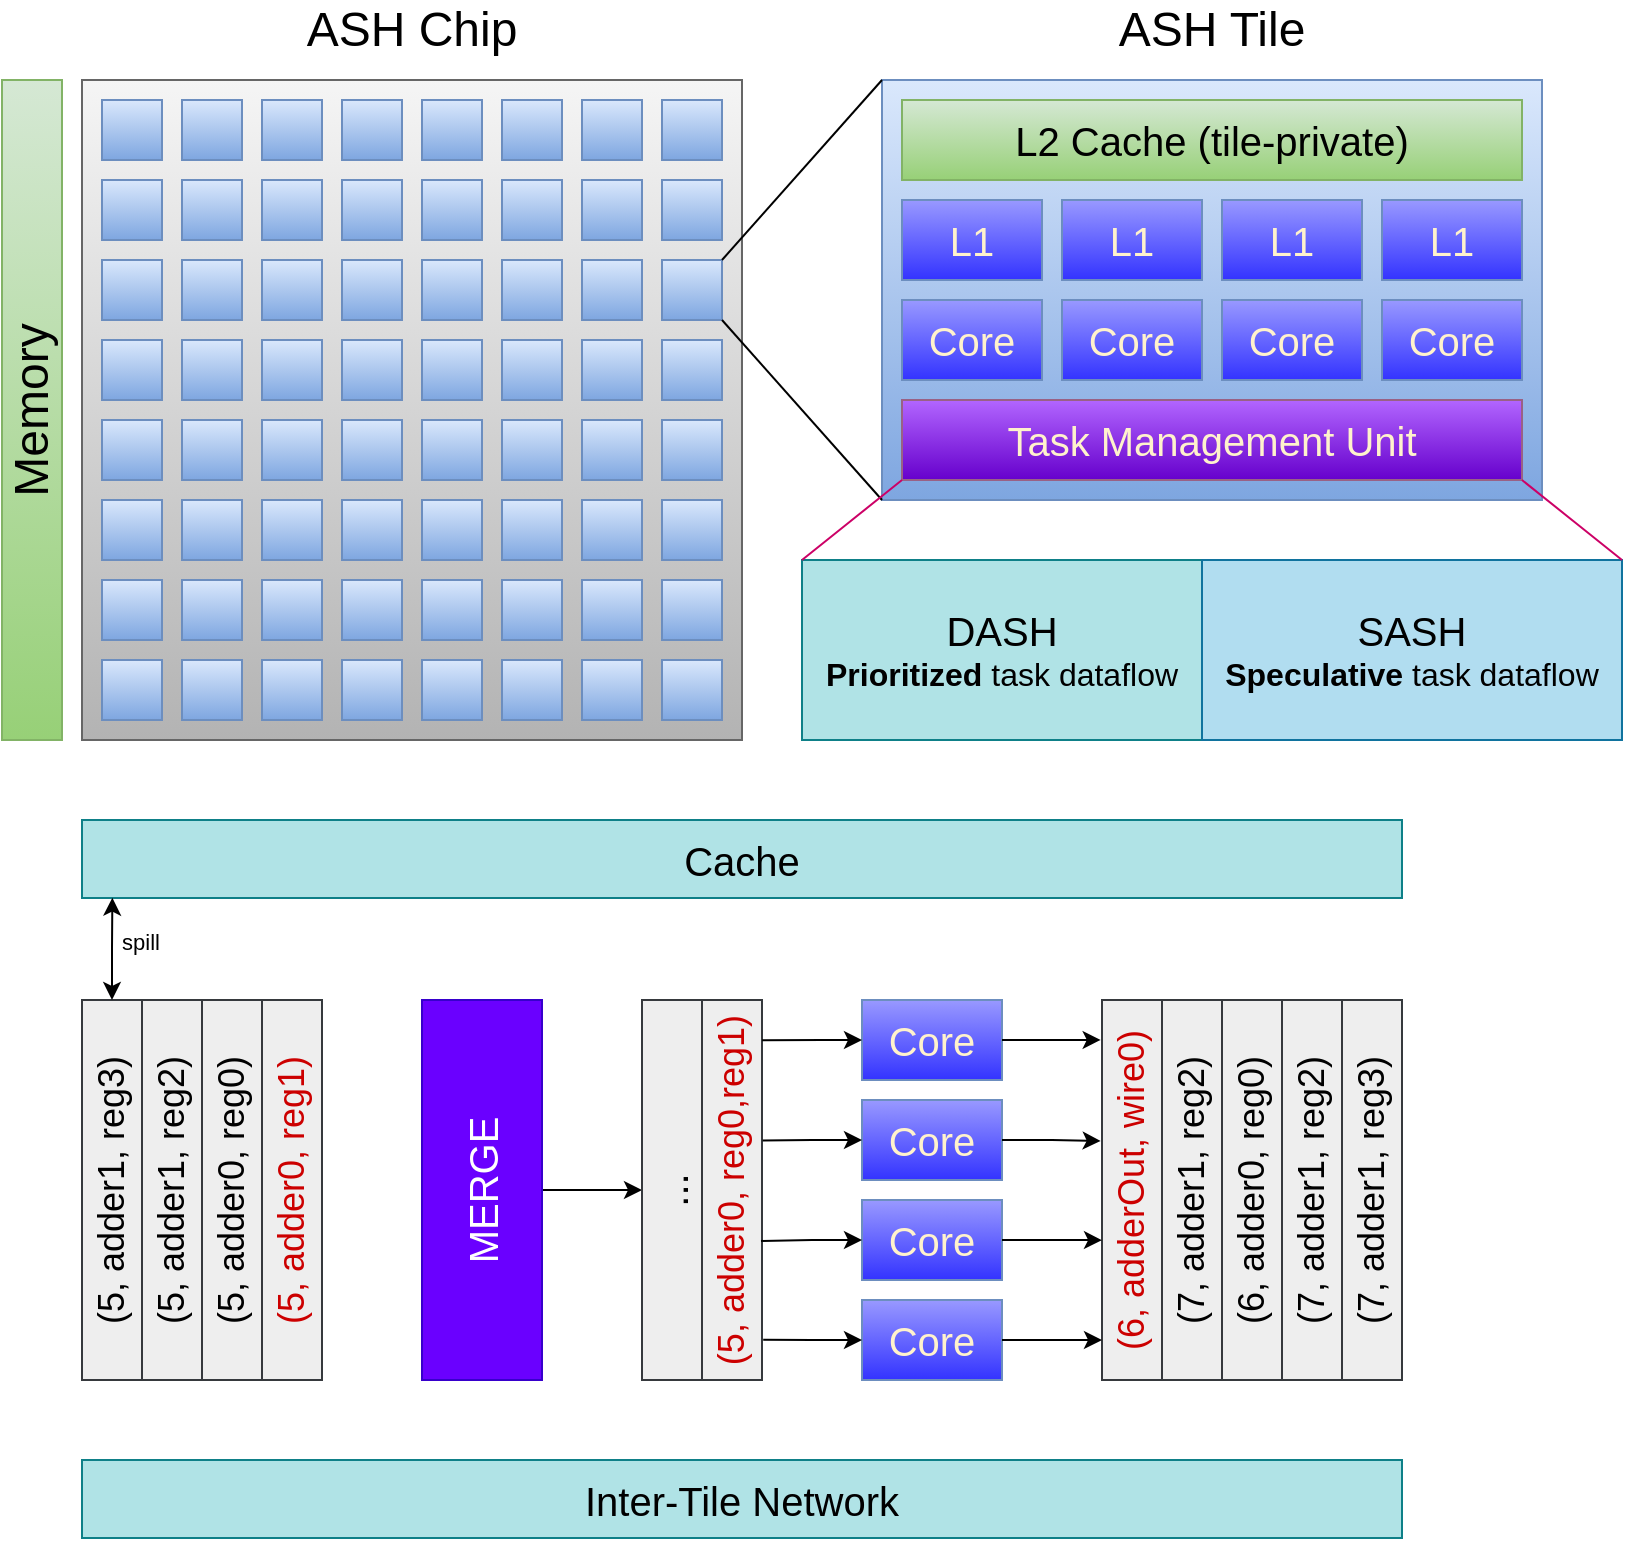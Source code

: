<mxfile version="24.2.7" type="github">
  <diagram name="第 1 页" id="8St_zcBFbdRRsb5abixS">
    <mxGraphModel dx="989" dy="514" grid="1" gridSize="10" guides="1" tooltips="1" connect="1" arrows="1" fold="1" page="1" pageScale="1" pageWidth="1169" pageHeight="827" math="0" shadow="0">
      <root>
        <mxCell id="0" />
        <mxCell id="1" parent="0" />
        <mxCell id="dPWEsZvaNXeAhvwBhNYO-1" value="" style="rounded=0;whiteSpace=wrap;html=1;fillColor=#f5f5f5;strokeColor=#666666;gradientColor=#b3b3b3;" vertex="1" parent="1">
          <mxGeometry x="80" y="60" width="330" height="330" as="geometry" />
        </mxCell>
        <mxCell id="dPWEsZvaNXeAhvwBhNYO-2" value="" style="rounded=0;whiteSpace=wrap;html=1;fillColor=#dae8fc;gradientColor=#7ea6e0;strokeColor=#6c8ebf;" vertex="1" parent="1">
          <mxGeometry x="90" y="70" width="30" height="30" as="geometry" />
        </mxCell>
        <mxCell id="dPWEsZvaNXeAhvwBhNYO-3" value="" style="rounded=0;whiteSpace=wrap;html=1;fillColor=#dae8fc;gradientColor=#7ea6e0;strokeColor=#6c8ebf;" vertex="1" parent="1">
          <mxGeometry x="130" y="70" width="30" height="30" as="geometry" />
        </mxCell>
        <mxCell id="dPWEsZvaNXeAhvwBhNYO-4" value="" style="rounded=0;whiteSpace=wrap;html=1;fillColor=#dae8fc;gradientColor=#7ea6e0;strokeColor=#6c8ebf;" vertex="1" parent="1">
          <mxGeometry x="170" y="70" width="30" height="30" as="geometry" />
        </mxCell>
        <mxCell id="dPWEsZvaNXeAhvwBhNYO-5" value="" style="rounded=0;whiteSpace=wrap;html=1;fillColor=#dae8fc;gradientColor=#7ea6e0;strokeColor=#6c8ebf;" vertex="1" parent="1">
          <mxGeometry x="210" y="70" width="30" height="30" as="geometry" />
        </mxCell>
        <mxCell id="dPWEsZvaNXeAhvwBhNYO-6" value="" style="rounded=0;whiteSpace=wrap;html=1;fillColor=#dae8fc;gradientColor=#7ea6e0;strokeColor=#6c8ebf;" vertex="1" parent="1">
          <mxGeometry x="250" y="70" width="30" height="30" as="geometry" />
        </mxCell>
        <mxCell id="dPWEsZvaNXeAhvwBhNYO-7" value="" style="rounded=0;whiteSpace=wrap;html=1;fillColor=#dae8fc;gradientColor=#7ea6e0;strokeColor=#6c8ebf;" vertex="1" parent="1">
          <mxGeometry x="290" y="70" width="30" height="30" as="geometry" />
        </mxCell>
        <mxCell id="dPWEsZvaNXeAhvwBhNYO-8" value="" style="rounded=0;whiteSpace=wrap;html=1;fillColor=#dae8fc;gradientColor=#7ea6e0;strokeColor=#6c8ebf;" vertex="1" parent="1">
          <mxGeometry x="330" y="70" width="30" height="30" as="geometry" />
        </mxCell>
        <mxCell id="dPWEsZvaNXeAhvwBhNYO-9" value="" style="rounded=0;whiteSpace=wrap;html=1;fillColor=#dae8fc;gradientColor=#7ea6e0;strokeColor=#6c8ebf;" vertex="1" parent="1">
          <mxGeometry x="370" y="70" width="30" height="30" as="geometry" />
        </mxCell>
        <mxCell id="dPWEsZvaNXeAhvwBhNYO-10" value="" style="rounded=0;whiteSpace=wrap;html=1;fillColor=#dae8fc;gradientColor=#7ea6e0;strokeColor=#6c8ebf;" vertex="1" parent="1">
          <mxGeometry x="90" y="110" width="30" height="30" as="geometry" />
        </mxCell>
        <mxCell id="dPWEsZvaNXeAhvwBhNYO-11" value="" style="rounded=0;whiteSpace=wrap;html=1;fillColor=#dae8fc;gradientColor=#7ea6e0;strokeColor=#6c8ebf;" vertex="1" parent="1">
          <mxGeometry x="130" y="110" width="30" height="30" as="geometry" />
        </mxCell>
        <mxCell id="dPWEsZvaNXeAhvwBhNYO-12" value="" style="rounded=0;whiteSpace=wrap;html=1;fillColor=#dae8fc;gradientColor=#7ea6e0;strokeColor=#6c8ebf;" vertex="1" parent="1">
          <mxGeometry x="170" y="110" width="30" height="30" as="geometry" />
        </mxCell>
        <mxCell id="dPWEsZvaNXeAhvwBhNYO-13" value="" style="rounded=0;whiteSpace=wrap;html=1;fillColor=#dae8fc;gradientColor=#7ea6e0;strokeColor=#6c8ebf;" vertex="1" parent="1">
          <mxGeometry x="210" y="110" width="30" height="30" as="geometry" />
        </mxCell>
        <mxCell id="dPWEsZvaNXeAhvwBhNYO-14" value="" style="rounded=0;whiteSpace=wrap;html=1;fillColor=#dae8fc;gradientColor=#7ea6e0;strokeColor=#6c8ebf;" vertex="1" parent="1">
          <mxGeometry x="250" y="110" width="30" height="30" as="geometry" />
        </mxCell>
        <mxCell id="dPWEsZvaNXeAhvwBhNYO-15" value="" style="rounded=0;whiteSpace=wrap;html=1;fillColor=#dae8fc;gradientColor=#7ea6e0;strokeColor=#6c8ebf;" vertex="1" parent="1">
          <mxGeometry x="290" y="110" width="30" height="30" as="geometry" />
        </mxCell>
        <mxCell id="dPWEsZvaNXeAhvwBhNYO-16" value="" style="rounded=0;whiteSpace=wrap;html=1;fillColor=#dae8fc;gradientColor=#7ea6e0;strokeColor=#6c8ebf;" vertex="1" parent="1">
          <mxGeometry x="330" y="110" width="30" height="30" as="geometry" />
        </mxCell>
        <mxCell id="dPWEsZvaNXeAhvwBhNYO-17" value="" style="rounded=0;whiteSpace=wrap;html=1;fillColor=#dae8fc;gradientColor=#7ea6e0;strokeColor=#6c8ebf;" vertex="1" parent="1">
          <mxGeometry x="370" y="110" width="30" height="30" as="geometry" />
        </mxCell>
        <mxCell id="dPWEsZvaNXeAhvwBhNYO-18" value="" style="rounded=0;whiteSpace=wrap;html=1;fillColor=#dae8fc;gradientColor=#7ea6e0;strokeColor=#6c8ebf;" vertex="1" parent="1">
          <mxGeometry x="90" y="150" width="30" height="30" as="geometry" />
        </mxCell>
        <mxCell id="dPWEsZvaNXeAhvwBhNYO-19" value="" style="rounded=0;whiteSpace=wrap;html=1;fillColor=#dae8fc;gradientColor=#7ea6e0;strokeColor=#6c8ebf;" vertex="1" parent="1">
          <mxGeometry x="130" y="150" width="30" height="30" as="geometry" />
        </mxCell>
        <mxCell id="dPWEsZvaNXeAhvwBhNYO-20" value="" style="rounded=0;whiteSpace=wrap;html=1;fillColor=#dae8fc;gradientColor=#7ea6e0;strokeColor=#6c8ebf;" vertex="1" parent="1">
          <mxGeometry x="170" y="150" width="30" height="30" as="geometry" />
        </mxCell>
        <mxCell id="dPWEsZvaNXeAhvwBhNYO-21" value="" style="rounded=0;whiteSpace=wrap;html=1;fillColor=#dae8fc;gradientColor=#7ea6e0;strokeColor=#6c8ebf;" vertex="1" parent="1">
          <mxGeometry x="210" y="150" width="30" height="30" as="geometry" />
        </mxCell>
        <mxCell id="dPWEsZvaNXeAhvwBhNYO-22" value="" style="rounded=0;whiteSpace=wrap;html=1;fillColor=#dae8fc;gradientColor=#7ea6e0;strokeColor=#6c8ebf;" vertex="1" parent="1">
          <mxGeometry x="250" y="150" width="30" height="30" as="geometry" />
        </mxCell>
        <mxCell id="dPWEsZvaNXeAhvwBhNYO-23" value="" style="rounded=0;whiteSpace=wrap;html=1;fillColor=#dae8fc;gradientColor=#7ea6e0;strokeColor=#6c8ebf;" vertex="1" parent="1">
          <mxGeometry x="290" y="150" width="30" height="30" as="geometry" />
        </mxCell>
        <mxCell id="dPWEsZvaNXeAhvwBhNYO-24" value="" style="rounded=0;whiteSpace=wrap;html=1;fillColor=#dae8fc;gradientColor=#7ea6e0;strokeColor=#6c8ebf;" vertex="1" parent="1">
          <mxGeometry x="330" y="150" width="30" height="30" as="geometry" />
        </mxCell>
        <mxCell id="dPWEsZvaNXeAhvwBhNYO-25" value="" style="rounded=0;whiteSpace=wrap;html=1;fillColor=#dae8fc;gradientColor=#7ea6e0;strokeColor=#6c8ebf;" vertex="1" parent="1">
          <mxGeometry x="370" y="150" width="30" height="30" as="geometry" />
        </mxCell>
        <mxCell id="dPWEsZvaNXeAhvwBhNYO-26" value="" style="rounded=0;whiteSpace=wrap;html=1;fillColor=#dae8fc;gradientColor=#7ea6e0;strokeColor=#6c8ebf;" vertex="1" parent="1">
          <mxGeometry x="90" y="190" width="30" height="30" as="geometry" />
        </mxCell>
        <mxCell id="dPWEsZvaNXeAhvwBhNYO-27" value="" style="rounded=0;whiteSpace=wrap;html=1;fillColor=#dae8fc;gradientColor=#7ea6e0;strokeColor=#6c8ebf;" vertex="1" parent="1">
          <mxGeometry x="130" y="190" width="30" height="30" as="geometry" />
        </mxCell>
        <mxCell id="dPWEsZvaNXeAhvwBhNYO-28" value="" style="rounded=0;whiteSpace=wrap;html=1;fillColor=#dae8fc;gradientColor=#7ea6e0;strokeColor=#6c8ebf;" vertex="1" parent="1">
          <mxGeometry x="170" y="190" width="30" height="30" as="geometry" />
        </mxCell>
        <mxCell id="dPWEsZvaNXeAhvwBhNYO-29" value="" style="rounded=0;whiteSpace=wrap;html=1;fillColor=#dae8fc;gradientColor=#7ea6e0;strokeColor=#6c8ebf;" vertex="1" parent="1">
          <mxGeometry x="210" y="190" width="30" height="30" as="geometry" />
        </mxCell>
        <mxCell id="dPWEsZvaNXeAhvwBhNYO-30" value="" style="rounded=0;whiteSpace=wrap;html=1;fillColor=#dae8fc;gradientColor=#7ea6e0;strokeColor=#6c8ebf;" vertex="1" parent="1">
          <mxGeometry x="250" y="190" width="30" height="30" as="geometry" />
        </mxCell>
        <mxCell id="dPWEsZvaNXeAhvwBhNYO-31" value="" style="rounded=0;whiteSpace=wrap;html=1;fillColor=#dae8fc;gradientColor=#7ea6e0;strokeColor=#6c8ebf;" vertex="1" parent="1">
          <mxGeometry x="290" y="190" width="30" height="30" as="geometry" />
        </mxCell>
        <mxCell id="dPWEsZvaNXeAhvwBhNYO-32" value="" style="rounded=0;whiteSpace=wrap;html=1;fillColor=#dae8fc;gradientColor=#7ea6e0;strokeColor=#6c8ebf;" vertex="1" parent="1">
          <mxGeometry x="330" y="190" width="30" height="30" as="geometry" />
        </mxCell>
        <mxCell id="dPWEsZvaNXeAhvwBhNYO-33" value="" style="rounded=0;whiteSpace=wrap;html=1;fillColor=#dae8fc;gradientColor=#7ea6e0;strokeColor=#6c8ebf;" vertex="1" parent="1">
          <mxGeometry x="370" y="190" width="30" height="30" as="geometry" />
        </mxCell>
        <mxCell id="dPWEsZvaNXeAhvwBhNYO-34" value="" style="rounded=0;whiteSpace=wrap;html=1;fillColor=#dae8fc;gradientColor=#7ea6e0;strokeColor=#6c8ebf;" vertex="1" parent="1">
          <mxGeometry x="90" y="230" width="30" height="30" as="geometry" />
        </mxCell>
        <mxCell id="dPWEsZvaNXeAhvwBhNYO-35" value="" style="rounded=0;whiteSpace=wrap;html=1;fillColor=#dae8fc;gradientColor=#7ea6e0;strokeColor=#6c8ebf;" vertex="1" parent="1">
          <mxGeometry x="130" y="230" width="30" height="30" as="geometry" />
        </mxCell>
        <mxCell id="dPWEsZvaNXeAhvwBhNYO-36" value="" style="rounded=0;whiteSpace=wrap;html=1;fillColor=#dae8fc;gradientColor=#7ea6e0;strokeColor=#6c8ebf;" vertex="1" parent="1">
          <mxGeometry x="170" y="230" width="30" height="30" as="geometry" />
        </mxCell>
        <mxCell id="dPWEsZvaNXeAhvwBhNYO-37" value="" style="rounded=0;whiteSpace=wrap;html=1;fillColor=#dae8fc;gradientColor=#7ea6e0;strokeColor=#6c8ebf;" vertex="1" parent="1">
          <mxGeometry x="210" y="230" width="30" height="30" as="geometry" />
        </mxCell>
        <mxCell id="dPWEsZvaNXeAhvwBhNYO-38" value="" style="rounded=0;whiteSpace=wrap;html=1;fillColor=#dae8fc;gradientColor=#7ea6e0;strokeColor=#6c8ebf;" vertex="1" parent="1">
          <mxGeometry x="250" y="230" width="30" height="30" as="geometry" />
        </mxCell>
        <mxCell id="dPWEsZvaNXeAhvwBhNYO-39" value="" style="rounded=0;whiteSpace=wrap;html=1;fillColor=#dae8fc;gradientColor=#7ea6e0;strokeColor=#6c8ebf;" vertex="1" parent="1">
          <mxGeometry x="290" y="230" width="30" height="30" as="geometry" />
        </mxCell>
        <mxCell id="dPWEsZvaNXeAhvwBhNYO-40" value="" style="rounded=0;whiteSpace=wrap;html=1;fillColor=#dae8fc;gradientColor=#7ea6e0;strokeColor=#6c8ebf;" vertex="1" parent="1">
          <mxGeometry x="330" y="230" width="30" height="30" as="geometry" />
        </mxCell>
        <mxCell id="dPWEsZvaNXeAhvwBhNYO-41" value="" style="rounded=0;whiteSpace=wrap;html=1;fillColor=#dae8fc;gradientColor=#7ea6e0;strokeColor=#6c8ebf;" vertex="1" parent="1">
          <mxGeometry x="370" y="230" width="30" height="30" as="geometry" />
        </mxCell>
        <mxCell id="dPWEsZvaNXeAhvwBhNYO-42" value="" style="rounded=0;whiteSpace=wrap;html=1;fillColor=#dae8fc;gradientColor=#7ea6e0;strokeColor=#6c8ebf;" vertex="1" parent="1">
          <mxGeometry x="90" y="270" width="30" height="30" as="geometry" />
        </mxCell>
        <mxCell id="dPWEsZvaNXeAhvwBhNYO-43" value="" style="rounded=0;whiteSpace=wrap;html=1;fillColor=#dae8fc;gradientColor=#7ea6e0;strokeColor=#6c8ebf;" vertex="1" parent="1">
          <mxGeometry x="130" y="270" width="30" height="30" as="geometry" />
        </mxCell>
        <mxCell id="dPWEsZvaNXeAhvwBhNYO-44" value="" style="rounded=0;whiteSpace=wrap;html=1;fillColor=#dae8fc;gradientColor=#7ea6e0;strokeColor=#6c8ebf;" vertex="1" parent="1">
          <mxGeometry x="170" y="270" width="30" height="30" as="geometry" />
        </mxCell>
        <mxCell id="dPWEsZvaNXeAhvwBhNYO-45" value="" style="rounded=0;whiteSpace=wrap;html=1;fillColor=#dae8fc;gradientColor=#7ea6e0;strokeColor=#6c8ebf;" vertex="1" parent="1">
          <mxGeometry x="210" y="270" width="30" height="30" as="geometry" />
        </mxCell>
        <mxCell id="dPWEsZvaNXeAhvwBhNYO-46" value="" style="rounded=0;whiteSpace=wrap;html=1;fillColor=#dae8fc;gradientColor=#7ea6e0;strokeColor=#6c8ebf;" vertex="1" parent="1">
          <mxGeometry x="250" y="270" width="30" height="30" as="geometry" />
        </mxCell>
        <mxCell id="dPWEsZvaNXeAhvwBhNYO-47" value="" style="rounded=0;whiteSpace=wrap;html=1;fillColor=#dae8fc;gradientColor=#7ea6e0;strokeColor=#6c8ebf;" vertex="1" parent="1">
          <mxGeometry x="290" y="270" width="30" height="30" as="geometry" />
        </mxCell>
        <mxCell id="dPWEsZvaNXeAhvwBhNYO-48" value="" style="rounded=0;whiteSpace=wrap;html=1;fillColor=#dae8fc;gradientColor=#7ea6e0;strokeColor=#6c8ebf;" vertex="1" parent="1">
          <mxGeometry x="330" y="270" width="30" height="30" as="geometry" />
        </mxCell>
        <mxCell id="dPWEsZvaNXeAhvwBhNYO-49" value="" style="rounded=0;whiteSpace=wrap;html=1;fillColor=#dae8fc;gradientColor=#7ea6e0;strokeColor=#6c8ebf;" vertex="1" parent="1">
          <mxGeometry x="370" y="270" width="30" height="30" as="geometry" />
        </mxCell>
        <mxCell id="dPWEsZvaNXeAhvwBhNYO-50" value="" style="rounded=0;whiteSpace=wrap;html=1;fillColor=#dae8fc;gradientColor=#7ea6e0;strokeColor=#6c8ebf;" vertex="1" parent="1">
          <mxGeometry x="90" y="310" width="30" height="30" as="geometry" />
        </mxCell>
        <mxCell id="dPWEsZvaNXeAhvwBhNYO-51" value="" style="rounded=0;whiteSpace=wrap;html=1;fillColor=#dae8fc;gradientColor=#7ea6e0;strokeColor=#6c8ebf;" vertex="1" parent="1">
          <mxGeometry x="130" y="310" width="30" height="30" as="geometry" />
        </mxCell>
        <mxCell id="dPWEsZvaNXeAhvwBhNYO-52" value="" style="rounded=0;whiteSpace=wrap;html=1;fillColor=#dae8fc;gradientColor=#7ea6e0;strokeColor=#6c8ebf;" vertex="1" parent="1">
          <mxGeometry x="170" y="310" width="30" height="30" as="geometry" />
        </mxCell>
        <mxCell id="dPWEsZvaNXeAhvwBhNYO-53" value="" style="rounded=0;whiteSpace=wrap;html=1;fillColor=#dae8fc;gradientColor=#7ea6e0;strokeColor=#6c8ebf;" vertex="1" parent="1">
          <mxGeometry x="210" y="310" width="30" height="30" as="geometry" />
        </mxCell>
        <mxCell id="dPWEsZvaNXeAhvwBhNYO-54" value="" style="rounded=0;whiteSpace=wrap;html=1;fillColor=#dae8fc;gradientColor=#7ea6e0;strokeColor=#6c8ebf;" vertex="1" parent="1">
          <mxGeometry x="250" y="310" width="30" height="30" as="geometry" />
        </mxCell>
        <mxCell id="dPWEsZvaNXeAhvwBhNYO-55" value="" style="rounded=0;whiteSpace=wrap;html=1;fillColor=#dae8fc;gradientColor=#7ea6e0;strokeColor=#6c8ebf;" vertex="1" parent="1">
          <mxGeometry x="290" y="310" width="30" height="30" as="geometry" />
        </mxCell>
        <mxCell id="dPWEsZvaNXeAhvwBhNYO-56" value="" style="rounded=0;whiteSpace=wrap;html=1;fillColor=#dae8fc;gradientColor=#7ea6e0;strokeColor=#6c8ebf;" vertex="1" parent="1">
          <mxGeometry x="330" y="310" width="30" height="30" as="geometry" />
        </mxCell>
        <mxCell id="dPWEsZvaNXeAhvwBhNYO-57" value="" style="rounded=0;whiteSpace=wrap;html=1;fillColor=#dae8fc;gradientColor=#7ea6e0;strokeColor=#6c8ebf;" vertex="1" parent="1">
          <mxGeometry x="370" y="310" width="30" height="30" as="geometry" />
        </mxCell>
        <mxCell id="dPWEsZvaNXeAhvwBhNYO-58" value="" style="rounded=0;whiteSpace=wrap;html=1;fillColor=#dae8fc;gradientColor=#7ea6e0;strokeColor=#6c8ebf;" vertex="1" parent="1">
          <mxGeometry x="90" y="350" width="30" height="30" as="geometry" />
        </mxCell>
        <mxCell id="dPWEsZvaNXeAhvwBhNYO-59" value="" style="rounded=0;whiteSpace=wrap;html=1;fillColor=#dae8fc;gradientColor=#7ea6e0;strokeColor=#6c8ebf;" vertex="1" parent="1">
          <mxGeometry x="130" y="350" width="30" height="30" as="geometry" />
        </mxCell>
        <mxCell id="dPWEsZvaNXeAhvwBhNYO-60" value="" style="rounded=0;whiteSpace=wrap;html=1;fillColor=#dae8fc;gradientColor=#7ea6e0;strokeColor=#6c8ebf;" vertex="1" parent="1">
          <mxGeometry x="170" y="350" width="30" height="30" as="geometry" />
        </mxCell>
        <mxCell id="dPWEsZvaNXeAhvwBhNYO-61" value="" style="rounded=0;whiteSpace=wrap;html=1;fillColor=#dae8fc;gradientColor=#7ea6e0;strokeColor=#6c8ebf;" vertex="1" parent="1">
          <mxGeometry x="210" y="350" width="30" height="30" as="geometry" />
        </mxCell>
        <mxCell id="dPWEsZvaNXeAhvwBhNYO-62" value="" style="rounded=0;whiteSpace=wrap;html=1;fillColor=#dae8fc;gradientColor=#7ea6e0;strokeColor=#6c8ebf;" vertex="1" parent="1">
          <mxGeometry x="250" y="350" width="30" height="30" as="geometry" />
        </mxCell>
        <mxCell id="dPWEsZvaNXeAhvwBhNYO-63" value="" style="rounded=0;whiteSpace=wrap;html=1;fillColor=#dae8fc;gradientColor=#7ea6e0;strokeColor=#6c8ebf;" vertex="1" parent="1">
          <mxGeometry x="290" y="350" width="30" height="30" as="geometry" />
        </mxCell>
        <mxCell id="dPWEsZvaNXeAhvwBhNYO-64" value="" style="rounded=0;whiteSpace=wrap;html=1;fillColor=#dae8fc;gradientColor=#7ea6e0;strokeColor=#6c8ebf;" vertex="1" parent="1">
          <mxGeometry x="330" y="350" width="30" height="30" as="geometry" />
        </mxCell>
        <mxCell id="dPWEsZvaNXeAhvwBhNYO-65" value="" style="rounded=0;whiteSpace=wrap;html=1;fillColor=#dae8fc;gradientColor=#7ea6e0;strokeColor=#6c8ebf;" vertex="1" parent="1">
          <mxGeometry x="370" y="350" width="30" height="30" as="geometry" />
        </mxCell>
        <mxCell id="dPWEsZvaNXeAhvwBhNYO-66" value="Memory" style="rounded=0;whiteSpace=wrap;html=1;horizontal=0;fontSize=24;fillColor=#d5e8d4;gradientColor=#97d077;strokeColor=#82b366;" vertex="1" parent="1">
          <mxGeometry x="40" y="60" width="30" height="330" as="geometry" />
        </mxCell>
        <mxCell id="dPWEsZvaNXeAhvwBhNYO-67" value="ASH Chip" style="text;html=1;align=center;verticalAlign=middle;whiteSpace=wrap;rounded=0;fontSize=24;fontStyle=0" vertex="1" parent="1">
          <mxGeometry x="170" y="20" width="150" height="30" as="geometry" />
        </mxCell>
        <mxCell id="dPWEsZvaNXeAhvwBhNYO-68" value="" style="rounded=0;whiteSpace=wrap;html=1;fillColor=#dae8fc;strokeColor=#6c8ebf;gradientColor=#7ea6e0;" vertex="1" parent="1">
          <mxGeometry x="480" y="60" width="330" height="210" as="geometry" />
        </mxCell>
        <mxCell id="dPWEsZvaNXeAhvwBhNYO-69" value="" style="endArrow=none;html=1;rounded=0;entryX=0;entryY=0;entryDx=0;entryDy=0;exitX=1;exitY=0;exitDx=0;exitDy=0;" edge="1" parent="1" source="dPWEsZvaNXeAhvwBhNYO-25" target="dPWEsZvaNXeAhvwBhNYO-68">
          <mxGeometry width="50" height="50" relative="1" as="geometry">
            <mxPoint x="400" y="150" as="sourcePoint" />
            <mxPoint x="450" y="100" as="targetPoint" />
          </mxGeometry>
        </mxCell>
        <mxCell id="dPWEsZvaNXeAhvwBhNYO-70" value="" style="endArrow=none;html=1;rounded=0;entryX=0;entryY=1;entryDx=0;entryDy=0;exitX=1;exitY=1;exitDx=0;exitDy=0;" edge="1" parent="1" source="dPWEsZvaNXeAhvwBhNYO-25" target="dPWEsZvaNXeAhvwBhNYO-68">
          <mxGeometry width="50" height="50" relative="1" as="geometry">
            <mxPoint x="410" y="160" as="sourcePoint" />
            <mxPoint x="490" y="70" as="targetPoint" />
          </mxGeometry>
        </mxCell>
        <mxCell id="dPWEsZvaNXeAhvwBhNYO-71" value="L2 Cache (tile-private)" style="rounded=0;whiteSpace=wrap;html=1;fillColor=#d5e8d4;gradientColor=#97d077;strokeColor=#82b366;fontSize=20;" vertex="1" parent="1">
          <mxGeometry x="490" y="70" width="310" height="40" as="geometry" />
        </mxCell>
        <mxCell id="dPWEsZvaNXeAhvwBhNYO-72" value="ASH Tile" style="text;html=1;align=center;verticalAlign=middle;whiteSpace=wrap;rounded=0;fontSize=24;fontStyle=0" vertex="1" parent="1">
          <mxGeometry x="570" y="20" width="150" height="30" as="geometry" />
        </mxCell>
        <mxCell id="dPWEsZvaNXeAhvwBhNYO-73" value="L1" style="rounded=0;whiteSpace=wrap;html=1;fillColor=#9999FF;gradientColor=#3333FF;strokeColor=#6c8ebf;fontSize=20;fontColor=#FFF2CC;" vertex="1" parent="1">
          <mxGeometry x="490" y="120" width="70" height="40" as="geometry" />
        </mxCell>
        <mxCell id="dPWEsZvaNXeAhvwBhNYO-74" value="L1" style="rounded=0;whiteSpace=wrap;html=1;fillColor=#9999FF;gradientColor=#3333FF;strokeColor=#6c8ebf;fontSize=20;fontColor=#FFF2CC;" vertex="1" parent="1">
          <mxGeometry x="570" y="120" width="70" height="40" as="geometry" />
        </mxCell>
        <mxCell id="dPWEsZvaNXeAhvwBhNYO-75" value="L1" style="rounded=0;whiteSpace=wrap;html=1;fillColor=#9999FF;gradientColor=#3333FF;strokeColor=#6c8ebf;fontSize=20;fontColor=#FFF2CC;" vertex="1" parent="1">
          <mxGeometry x="650" y="120" width="70" height="40" as="geometry" />
        </mxCell>
        <mxCell id="dPWEsZvaNXeAhvwBhNYO-76" value="L1" style="rounded=0;whiteSpace=wrap;html=1;fillColor=#9999FF;gradientColor=#3333FF;strokeColor=#6c8ebf;fontSize=20;fontColor=#FFF2CC;" vertex="1" parent="1">
          <mxGeometry x="730" y="120" width="70" height="40" as="geometry" />
        </mxCell>
        <mxCell id="dPWEsZvaNXeAhvwBhNYO-77" value="Core" style="rounded=0;whiteSpace=wrap;html=1;fillColor=#9999FF;gradientColor=#3333FF;strokeColor=#6c8ebf;fontSize=20;fontColor=#FFF2CC;" vertex="1" parent="1">
          <mxGeometry x="490" y="170" width="70" height="40" as="geometry" />
        </mxCell>
        <mxCell id="dPWEsZvaNXeAhvwBhNYO-78" value="Core" style="rounded=0;whiteSpace=wrap;html=1;fillColor=#9999FF;gradientColor=#3333FF;strokeColor=#6c8ebf;fontSize=20;fontColor=#FFF2CC;" vertex="1" parent="1">
          <mxGeometry x="570" y="170" width="70" height="40" as="geometry" />
        </mxCell>
        <mxCell id="dPWEsZvaNXeAhvwBhNYO-79" value="Core" style="rounded=0;whiteSpace=wrap;html=1;fillColor=#9999FF;gradientColor=#3333FF;strokeColor=#6c8ebf;fontSize=20;fontColor=#FFF2CC;" vertex="1" parent="1">
          <mxGeometry x="650" y="170" width="70" height="40" as="geometry" />
        </mxCell>
        <mxCell id="dPWEsZvaNXeAhvwBhNYO-80" value="Core" style="rounded=0;whiteSpace=wrap;html=1;fillColor=#9999FF;gradientColor=#3333FF;strokeColor=#6c8ebf;fontSize=20;fontColor=#FFF2CC;" vertex="1" parent="1">
          <mxGeometry x="730" y="170" width="70" height="40" as="geometry" />
        </mxCell>
        <mxCell id="dPWEsZvaNXeAhvwBhNYO-81" value="Task Management Unit" style="rounded=0;whiteSpace=wrap;html=1;fillColor=#B266FF;gradientColor=#6600CC;strokeColor=#996185;fontSize=20;fontColor=#FFF2CC;" vertex="1" parent="1">
          <mxGeometry x="490" y="220" width="310" height="40" as="geometry" />
        </mxCell>
        <mxCell id="dPWEsZvaNXeAhvwBhNYO-82" value="&lt;font style=&quot;font-size: 20px;&quot;&gt;DASH&lt;/font&gt;&lt;div style=&quot;font-size: 16px;&quot;&gt;&lt;b&gt;Prioritized&lt;/b&gt; task dataflow&lt;/div&gt;" style="rounded=0;whiteSpace=wrap;html=1;fillColor=#b0e3e6;strokeColor=#0e8088;" vertex="1" parent="1">
          <mxGeometry x="440" y="300" width="200" height="90" as="geometry" />
        </mxCell>
        <mxCell id="dPWEsZvaNXeAhvwBhNYO-83" value="&lt;font style=&quot;font-size: 20px;&quot;&gt;SASH&lt;/font&gt;&lt;div style=&quot;font-size: 16px;&quot;&gt;&lt;b&gt;Speculative&lt;/b&gt; task dataflow&lt;/div&gt;" style="rounded=0;whiteSpace=wrap;html=1;fillColor=#b1ddf0;strokeColor=#10739e;" vertex="1" parent="1">
          <mxGeometry x="640" y="300" width="210" height="90" as="geometry" />
        </mxCell>
        <mxCell id="dPWEsZvaNXeAhvwBhNYO-84" value="" style="endArrow=none;html=1;rounded=0;entryX=0;entryY=0;entryDx=0;entryDy=0;exitX=0;exitY=1;exitDx=0;exitDy=0;fontColor=#67AB9F;strokeColor=#CC0066;" edge="1" parent="1" source="dPWEsZvaNXeAhvwBhNYO-81" target="dPWEsZvaNXeAhvwBhNYO-82">
          <mxGeometry width="50" height="50" relative="1" as="geometry">
            <mxPoint x="410" y="190" as="sourcePoint" />
            <mxPoint x="490" y="280" as="targetPoint" />
            <Array as="points" />
          </mxGeometry>
        </mxCell>
        <mxCell id="dPWEsZvaNXeAhvwBhNYO-85" value="" style="endArrow=none;html=1;rounded=0;entryX=1;entryY=0;entryDx=0;entryDy=0;exitX=1;exitY=1;exitDx=0;exitDy=0;fontColor=#67AB9F;strokeColor=#CC0066;" edge="1" parent="1" source="dPWEsZvaNXeAhvwBhNYO-81" target="dPWEsZvaNXeAhvwBhNYO-83">
          <mxGeometry width="50" height="50" relative="1" as="geometry">
            <mxPoint x="500" y="270" as="sourcePoint" />
            <mxPoint x="480" y="310" as="targetPoint" />
            <Array as="points" />
          </mxGeometry>
        </mxCell>
        <mxCell id="dPWEsZvaNXeAhvwBhNYO-86" value="(5, adder1, reg3)" style="rounded=0;whiteSpace=wrap;html=1;horizontal=0;fontSize=18;fillColor=#eeeeee;strokeColor=#36393d;" vertex="1" parent="1">
          <mxGeometry x="80" y="520" width="30" height="190" as="geometry" />
        </mxCell>
        <mxCell id="dPWEsZvaNXeAhvwBhNYO-87" value="(5, adder1, reg2)" style="rounded=0;whiteSpace=wrap;html=1;horizontal=0;fontSize=18;fillColor=#eeeeee;strokeColor=#36393d;" vertex="1" parent="1">
          <mxGeometry x="110" y="520" width="30" height="190" as="geometry" />
        </mxCell>
        <mxCell id="dPWEsZvaNXeAhvwBhNYO-88" value="(5, adder0, reg0)" style="rounded=0;whiteSpace=wrap;html=1;horizontal=0;fontSize=18;fillColor=#eeeeee;strokeColor=#36393d;" vertex="1" parent="1">
          <mxGeometry x="140" y="520" width="30" height="190" as="geometry" />
        </mxCell>
        <mxCell id="dPWEsZvaNXeAhvwBhNYO-89" value="(5, adder0, reg1)" style="rounded=0;whiteSpace=wrap;html=1;horizontal=0;fontSize=18;fillColor=#eeeeee;strokeColor=#36393d;fontColor=#CC0000;" vertex="1" parent="1">
          <mxGeometry x="170" y="520" width="30" height="190" as="geometry" />
        </mxCell>
        <mxCell id="dPWEsZvaNXeAhvwBhNYO-90" style="edgeStyle=orthogonalEdgeStyle;rounded=0;orthogonalLoop=1;jettySize=auto;html=1;entryX=0;entryY=0.5;entryDx=0;entryDy=0;" edge="1" parent="1" source="dPWEsZvaNXeAhvwBhNYO-91" target="dPWEsZvaNXeAhvwBhNYO-96">
          <mxGeometry relative="1" as="geometry" />
        </mxCell>
        <mxCell id="dPWEsZvaNXeAhvwBhNYO-91" value="MERGE" style="rounded=0;whiteSpace=wrap;html=1;horizontal=0;fontSize=20;fillColor=#6a00ff;strokeColor=#3700CC;fontColor=#ffffff;" vertex="1" parent="1">
          <mxGeometry x="250" y="520" width="60" height="190" as="geometry" />
        </mxCell>
        <mxCell id="dPWEsZvaNXeAhvwBhNYO-92" value="Core" style="rounded=0;whiteSpace=wrap;html=1;fillColor=#9999FF;gradientColor=#3333FF;strokeColor=#6c8ebf;fontSize=20;fontColor=#FFF2CC;" vertex="1" parent="1">
          <mxGeometry x="470" y="520" width="70" height="40" as="geometry" />
        </mxCell>
        <mxCell id="dPWEsZvaNXeAhvwBhNYO-93" value="Core" style="rounded=0;whiteSpace=wrap;html=1;fillColor=#9999FF;gradientColor=#3333FF;strokeColor=#6c8ebf;fontSize=20;fontColor=#FFF2CC;" vertex="1" parent="1">
          <mxGeometry x="470" y="570" width="70" height="40" as="geometry" />
        </mxCell>
        <mxCell id="dPWEsZvaNXeAhvwBhNYO-94" value="Core" style="rounded=0;whiteSpace=wrap;html=1;fillColor=#9999FF;gradientColor=#3333FF;strokeColor=#6c8ebf;fontSize=20;fontColor=#FFF2CC;" vertex="1" parent="1">
          <mxGeometry x="470" y="620" width="70" height="40" as="geometry" />
        </mxCell>
        <mxCell id="dPWEsZvaNXeAhvwBhNYO-95" value="Core" style="rounded=0;whiteSpace=wrap;html=1;fillColor=#9999FF;gradientColor=#3333FF;strokeColor=#6c8ebf;fontSize=20;fontColor=#FFF2CC;" vertex="1" parent="1">
          <mxGeometry x="470" y="670" width="70" height="40" as="geometry" />
        </mxCell>
        <mxCell id="dPWEsZvaNXeAhvwBhNYO-96" value="..." style="rounded=0;whiteSpace=wrap;html=1;horizontal=0;fontSize=20;fillColor=#eeeeee;strokeColor=#36393d;" vertex="1" parent="1">
          <mxGeometry x="360" y="520" width="30" height="190" as="geometry" />
        </mxCell>
        <mxCell id="dPWEsZvaNXeAhvwBhNYO-97" value="(5, adder0, reg0,reg1)" style="rounded=0;whiteSpace=wrap;html=1;horizontal=0;fontSize=18;fillColor=#eeeeee;strokeColor=#36393d;fontColor=#CC0000;" vertex="1" parent="1">
          <mxGeometry x="390" y="520" width="30" height="190" as="geometry" />
        </mxCell>
        <mxCell id="dPWEsZvaNXeAhvwBhNYO-98" value="(6, adderOut, wire0)" style="rounded=0;whiteSpace=wrap;html=1;horizontal=0;fontSize=18;fillColor=#eeeeee;strokeColor=#36393d;fontColor=#CC0000;" vertex="1" parent="1">
          <mxGeometry x="590" y="520" width="30" height="190" as="geometry" />
        </mxCell>
        <mxCell id="dPWEsZvaNXeAhvwBhNYO-99" value="(7, adder1, reg2)" style="rounded=0;whiteSpace=wrap;html=1;horizontal=0;fontSize=18;fillColor=#eeeeee;strokeColor=#36393d;" vertex="1" parent="1">
          <mxGeometry x="620" y="520" width="30" height="190" as="geometry" />
        </mxCell>
        <mxCell id="dPWEsZvaNXeAhvwBhNYO-100" value="(6, adder0, reg0)" style="rounded=0;whiteSpace=wrap;html=1;horizontal=0;fontSize=18;fillColor=#eeeeee;strokeColor=#36393d;" vertex="1" parent="1">
          <mxGeometry x="650" y="520" width="30" height="190" as="geometry" />
        </mxCell>
        <mxCell id="dPWEsZvaNXeAhvwBhNYO-101" value="(7, adder1, reg2)" style="rounded=0;whiteSpace=wrap;html=1;horizontal=0;fontSize=18;fillColor=#eeeeee;strokeColor=#36393d;" vertex="1" parent="1">
          <mxGeometry x="680" y="520" width="30" height="190" as="geometry" />
        </mxCell>
        <mxCell id="dPWEsZvaNXeAhvwBhNYO-102" value="(7, adder1, reg3)" style="rounded=0;whiteSpace=wrap;html=1;horizontal=0;fontSize=18;fillColor=#eeeeee;strokeColor=#36393d;" vertex="1" parent="1">
          <mxGeometry x="710" y="520" width="30" height="190" as="geometry" />
        </mxCell>
        <mxCell id="dPWEsZvaNXeAhvwBhNYO-103" value="&lt;span style=&quot;font-size: 20px;&quot;&gt;Cache&lt;/span&gt;" style="rounded=0;whiteSpace=wrap;html=1;fillColor=#b0e3e6;strokeColor=#0e8088;" vertex="1" parent="1">
          <mxGeometry x="80" y="430" width="660" height="39" as="geometry" />
        </mxCell>
        <mxCell id="dPWEsZvaNXeAhvwBhNYO-104" value="&lt;span style=&quot;font-size: 20px;&quot;&gt;Inter-Tile Network&lt;/span&gt;" style="rounded=0;whiteSpace=wrap;html=1;fillColor=#b0e3e6;strokeColor=#0e8088;" vertex="1" parent="1">
          <mxGeometry x="80" y="750" width="660" height="39" as="geometry" />
        </mxCell>
        <mxCell id="dPWEsZvaNXeAhvwBhNYO-105" value="spill" style="edgeStyle=orthogonalEdgeStyle;rounded=0;orthogonalLoop=1;jettySize=auto;html=1;startArrow=classic;startFill=1;entryX=0.023;entryY=0.996;entryDx=0;entryDy=0;entryPerimeter=0;" edge="1" parent="1" source="dPWEsZvaNXeAhvwBhNYO-86" target="dPWEsZvaNXeAhvwBhNYO-103">
          <mxGeometry x="0.148" y="-14" relative="1" as="geometry">
            <mxPoint x="95" y="470" as="targetPoint" />
            <mxPoint as="offset" />
          </mxGeometry>
        </mxCell>
        <mxCell id="dPWEsZvaNXeAhvwBhNYO-106" style="edgeStyle=orthogonalEdgeStyle;rounded=0;orthogonalLoop=1;jettySize=auto;html=1;exitX=1;exitY=0.5;exitDx=0;exitDy=0;entryX=-0.022;entryY=0.105;entryDx=0;entryDy=0;entryPerimeter=0;" edge="1" parent="1" source="dPWEsZvaNXeAhvwBhNYO-92" target="dPWEsZvaNXeAhvwBhNYO-98">
          <mxGeometry relative="1" as="geometry" />
        </mxCell>
        <mxCell id="dPWEsZvaNXeAhvwBhNYO-107" style="edgeStyle=orthogonalEdgeStyle;rounded=0;orthogonalLoop=1;jettySize=auto;html=1;entryX=-0.022;entryY=0.371;entryDx=0;entryDy=0;entryPerimeter=0;" edge="1" parent="1" source="dPWEsZvaNXeAhvwBhNYO-93" target="dPWEsZvaNXeAhvwBhNYO-98">
          <mxGeometry relative="1" as="geometry" />
        </mxCell>
        <mxCell id="dPWEsZvaNXeAhvwBhNYO-108" style="edgeStyle=orthogonalEdgeStyle;rounded=0;orthogonalLoop=1;jettySize=auto;html=1;exitX=1;exitY=0.5;exitDx=0;exitDy=0;entryX=0;entryY=0.632;entryDx=0;entryDy=0;entryPerimeter=0;" edge="1" parent="1" source="dPWEsZvaNXeAhvwBhNYO-94" target="dPWEsZvaNXeAhvwBhNYO-98">
          <mxGeometry relative="1" as="geometry" />
        </mxCell>
        <mxCell id="dPWEsZvaNXeAhvwBhNYO-109" style="edgeStyle=orthogonalEdgeStyle;rounded=0;orthogonalLoop=1;jettySize=auto;html=1;entryX=0;entryY=0.895;entryDx=0;entryDy=0;entryPerimeter=0;" edge="1" parent="1" source="dPWEsZvaNXeAhvwBhNYO-95" target="dPWEsZvaNXeAhvwBhNYO-98">
          <mxGeometry relative="1" as="geometry" />
        </mxCell>
        <mxCell id="dPWEsZvaNXeAhvwBhNYO-110" style="edgeStyle=orthogonalEdgeStyle;rounded=0;orthogonalLoop=1;jettySize=auto;html=1;exitX=0;exitY=0.5;exitDx=0;exitDy=0;entryX=1.002;entryY=0.106;entryDx=0;entryDy=0;entryPerimeter=0;startArrow=classic;startFill=1;endArrow=none;endFill=0;" edge="1" parent="1" source="dPWEsZvaNXeAhvwBhNYO-92" target="dPWEsZvaNXeAhvwBhNYO-97">
          <mxGeometry relative="1" as="geometry">
            <Array as="points">
              <mxPoint x="450" y="540" />
            </Array>
          </mxGeometry>
        </mxCell>
        <mxCell id="dPWEsZvaNXeAhvwBhNYO-111" style="edgeStyle=orthogonalEdgeStyle;rounded=0;orthogonalLoop=1;jettySize=auto;html=1;exitX=0;exitY=0.5;exitDx=0;exitDy=0;entryX=1.011;entryY=0.37;entryDx=0;entryDy=0;entryPerimeter=0;startArrow=classic;startFill=1;endArrow=none;endFill=0;" edge="1" parent="1" source="dPWEsZvaNXeAhvwBhNYO-93" target="dPWEsZvaNXeAhvwBhNYO-97">
          <mxGeometry relative="1" as="geometry" />
        </mxCell>
        <mxCell id="dPWEsZvaNXeAhvwBhNYO-112" style="edgeStyle=orthogonalEdgeStyle;rounded=0;orthogonalLoop=1;jettySize=auto;html=1;exitX=0;exitY=0.5;exitDx=0;exitDy=0;entryX=0.983;entryY=0.634;entryDx=0;entryDy=0;entryPerimeter=0;startArrow=classic;startFill=1;endArrow=none;endFill=0;" edge="1" parent="1" source="dPWEsZvaNXeAhvwBhNYO-94" target="dPWEsZvaNXeAhvwBhNYO-97">
          <mxGeometry relative="1" as="geometry" />
        </mxCell>
        <mxCell id="dPWEsZvaNXeAhvwBhNYO-113" style="edgeStyle=orthogonalEdgeStyle;rounded=0;orthogonalLoop=1;jettySize=auto;html=1;exitX=0;exitY=0.5;exitDx=0;exitDy=0;entryX=1.02;entryY=0.894;entryDx=0;entryDy=0;entryPerimeter=0;startArrow=classic;startFill=1;endArrow=none;endFill=0;" edge="1" parent="1" source="dPWEsZvaNXeAhvwBhNYO-95" target="dPWEsZvaNXeAhvwBhNYO-97">
          <mxGeometry relative="1" as="geometry" />
        </mxCell>
      </root>
    </mxGraphModel>
  </diagram>
</mxfile>
